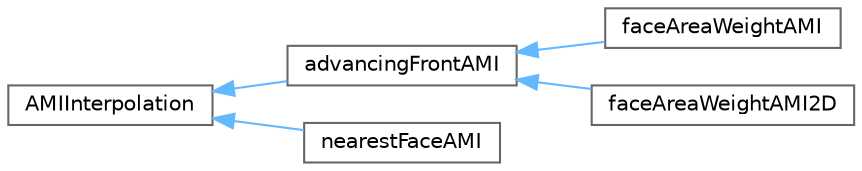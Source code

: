 digraph "Graphical Class Hierarchy"
{
 // LATEX_PDF_SIZE
  bgcolor="transparent";
  edge [fontname=Helvetica,fontsize=10,labelfontname=Helvetica,labelfontsize=10];
  node [fontname=Helvetica,fontsize=10,shape=box,height=0.2,width=0.4];
  rankdir="LR";
  Node0 [id="Node000000",label="AMIInterpolation",height=0.2,width=0.4,color="grey40", fillcolor="white", style="filled",URL="$classFoam_1_1AMIInterpolation.html",tooltip="Interpolation class dealing with transfer of data between two primitive patches with an arbitrary mes..."];
  Node0 -> Node1 [id="edge4150_Node000000_Node000001",dir="back",color="steelblue1",style="solid",tooltip=" "];
  Node1 [id="Node000001",label="advancingFrontAMI",height=0.2,width=0.4,color="grey40", fillcolor="white", style="filled",URL="$classFoam_1_1advancingFrontAMI.html",tooltip="Base class for Arbitrary Mesh Interface (AMI) methods."];
  Node1 -> Node2 [id="edge4151_Node000001_Node000002",dir="back",color="steelblue1",style="solid",tooltip=" "];
  Node2 [id="Node000002",label="faceAreaWeightAMI",height=0.2,width=0.4,color="grey40", fillcolor="white", style="filled",URL="$classFoam_1_1faceAreaWeightAMI.html",tooltip="Face area weighted Arbitrary Mesh Interface (AMI) method."];
  Node1 -> Node3 [id="edge4152_Node000001_Node000003",dir="back",color="steelblue1",style="solid",tooltip=" "];
  Node3 [id="Node000003",label="faceAreaWeightAMI2D",height=0.2,width=0.4,color="grey40", fillcolor="white", style="filled",URL="$classFoam_1_1faceAreaWeightAMI2D.html",tooltip="Face area weighted Arbitrary Mesh Interface (AMI) method that performs the intersection of src and tg..."];
  Node0 -> Node4 [id="edge4153_Node000000_Node000004",dir="back",color="steelblue1",style="solid",tooltip=" "];
  Node4 [id="Node000004",label="nearestFaceAMI",height=0.2,width=0.4,color="grey40", fillcolor="white", style="filled",URL="$classFoam_1_1nearestFaceAMI.html",tooltip="Nearest-face Arbitrary Mesh Interface (AMI) method."];
}

